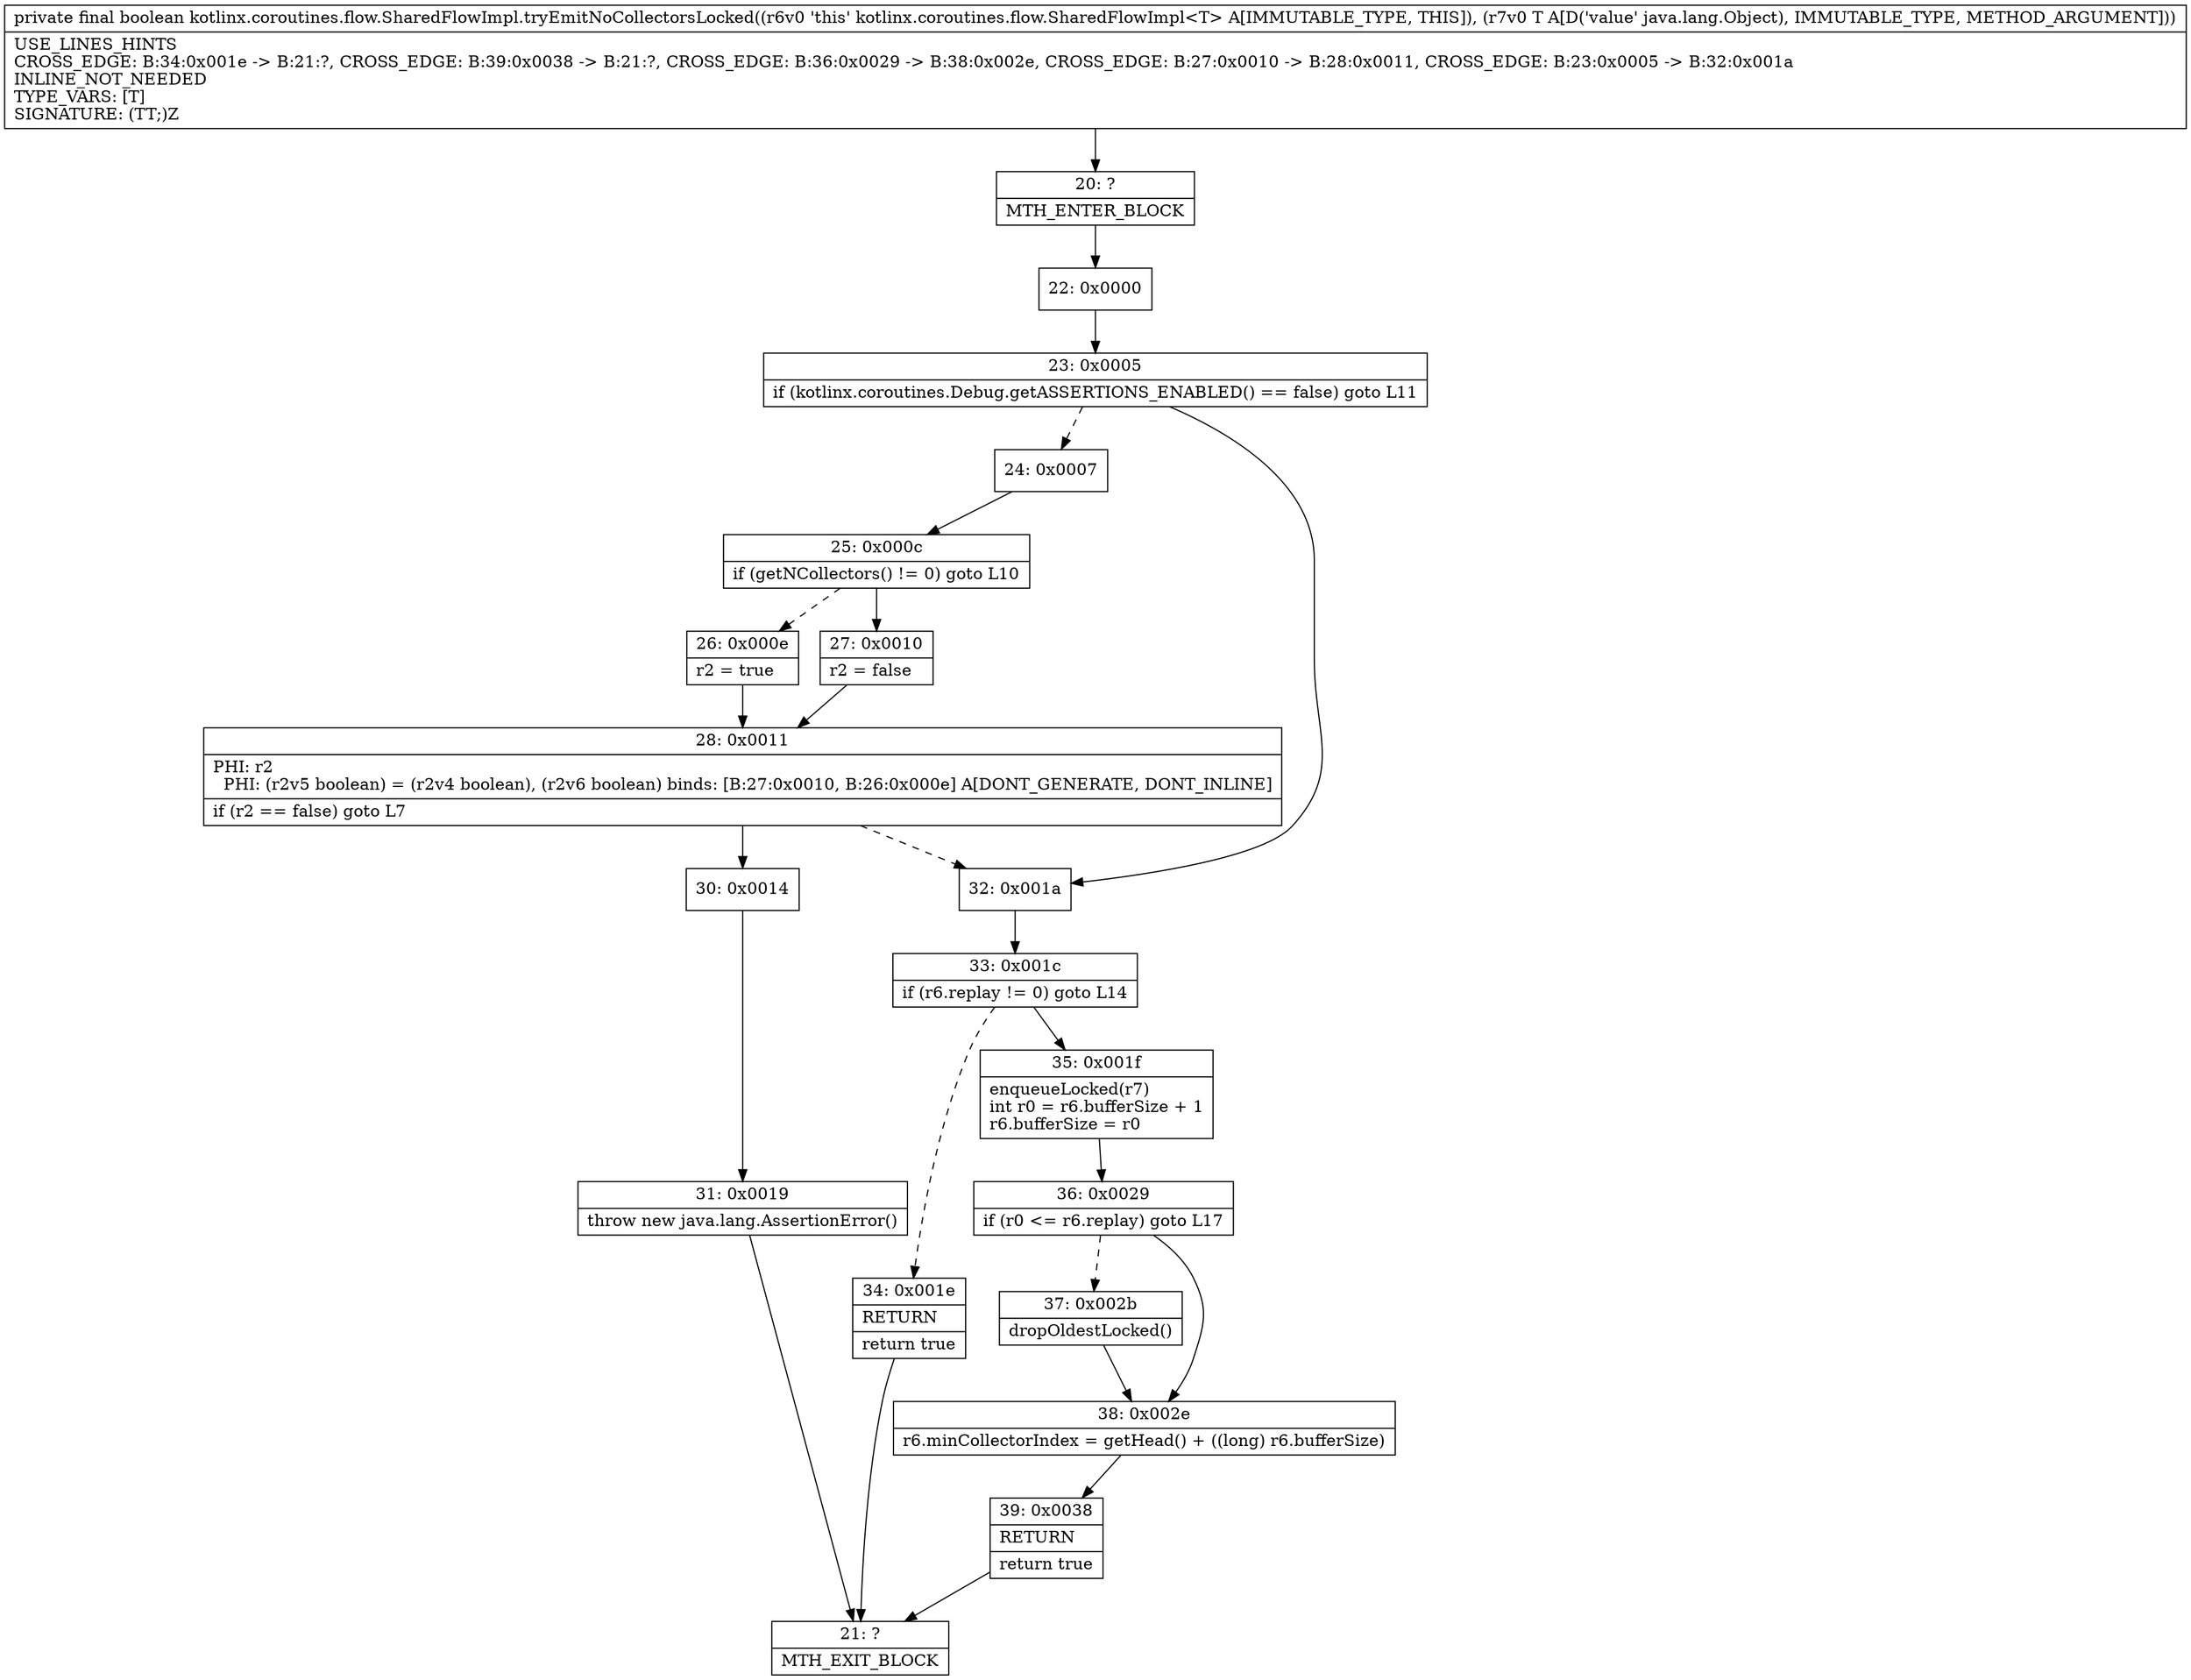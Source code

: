 digraph "CFG forkotlinx.coroutines.flow.SharedFlowImpl.tryEmitNoCollectorsLocked(Ljava\/lang\/Object;)Z" {
Node_20 [shape=record,label="{20\:\ ?|MTH_ENTER_BLOCK\l}"];
Node_22 [shape=record,label="{22\:\ 0x0000}"];
Node_23 [shape=record,label="{23\:\ 0x0005|if (kotlinx.coroutines.Debug.getASSERTIONS_ENABLED() == false) goto L11\l}"];
Node_24 [shape=record,label="{24\:\ 0x0007}"];
Node_25 [shape=record,label="{25\:\ 0x000c|if (getNCollectors() != 0) goto L10\l}"];
Node_26 [shape=record,label="{26\:\ 0x000e|r2 = true\l}"];
Node_28 [shape=record,label="{28\:\ 0x0011|PHI: r2 \l  PHI: (r2v5 boolean) = (r2v4 boolean), (r2v6 boolean) binds: [B:27:0x0010, B:26:0x000e] A[DONT_GENERATE, DONT_INLINE]\l|if (r2 == false) goto L7\l}"];
Node_30 [shape=record,label="{30\:\ 0x0014}"];
Node_31 [shape=record,label="{31\:\ 0x0019|throw new java.lang.AssertionError()\l}"];
Node_21 [shape=record,label="{21\:\ ?|MTH_EXIT_BLOCK\l}"];
Node_27 [shape=record,label="{27\:\ 0x0010|r2 = false\l}"];
Node_32 [shape=record,label="{32\:\ 0x001a}"];
Node_33 [shape=record,label="{33\:\ 0x001c|if (r6.replay != 0) goto L14\l}"];
Node_34 [shape=record,label="{34\:\ 0x001e|RETURN\l|return true\l}"];
Node_35 [shape=record,label="{35\:\ 0x001f|enqueueLocked(r7)\lint r0 = r6.bufferSize + 1\lr6.bufferSize = r0\l}"];
Node_36 [shape=record,label="{36\:\ 0x0029|if (r0 \<= r6.replay) goto L17\l}"];
Node_37 [shape=record,label="{37\:\ 0x002b|dropOldestLocked()\l}"];
Node_38 [shape=record,label="{38\:\ 0x002e|r6.minCollectorIndex = getHead() + ((long) r6.bufferSize)\l}"];
Node_39 [shape=record,label="{39\:\ 0x0038|RETURN\l|return true\l}"];
MethodNode[shape=record,label="{private final boolean kotlinx.coroutines.flow.SharedFlowImpl.tryEmitNoCollectorsLocked((r6v0 'this' kotlinx.coroutines.flow.SharedFlowImpl\<T\> A[IMMUTABLE_TYPE, THIS]), (r7v0 T A[D('value' java.lang.Object), IMMUTABLE_TYPE, METHOD_ARGUMENT]))  | USE_LINES_HINTS\lCROSS_EDGE: B:34:0x001e \-\> B:21:?, CROSS_EDGE: B:39:0x0038 \-\> B:21:?, CROSS_EDGE: B:36:0x0029 \-\> B:38:0x002e, CROSS_EDGE: B:27:0x0010 \-\> B:28:0x0011, CROSS_EDGE: B:23:0x0005 \-\> B:32:0x001a\lINLINE_NOT_NEEDED\lTYPE_VARS: [T]\lSIGNATURE: (TT;)Z\l}"];
MethodNode -> Node_20;Node_20 -> Node_22;
Node_22 -> Node_23;
Node_23 -> Node_24[style=dashed];
Node_23 -> Node_32;
Node_24 -> Node_25;
Node_25 -> Node_26[style=dashed];
Node_25 -> Node_27;
Node_26 -> Node_28;
Node_28 -> Node_30;
Node_28 -> Node_32[style=dashed];
Node_30 -> Node_31;
Node_31 -> Node_21;
Node_27 -> Node_28;
Node_32 -> Node_33;
Node_33 -> Node_34[style=dashed];
Node_33 -> Node_35;
Node_34 -> Node_21;
Node_35 -> Node_36;
Node_36 -> Node_37[style=dashed];
Node_36 -> Node_38;
Node_37 -> Node_38;
Node_38 -> Node_39;
Node_39 -> Node_21;
}

